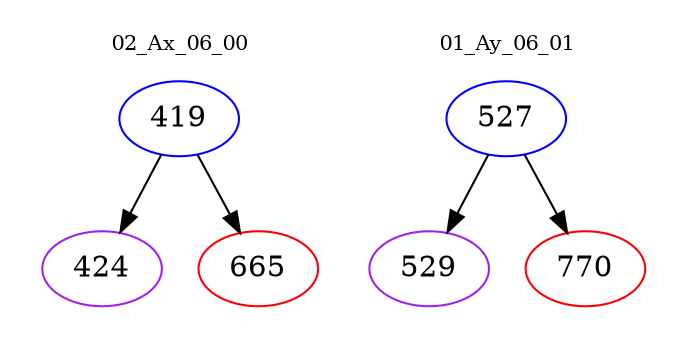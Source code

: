 digraph{
subgraph cluster_0 {
color = white
label = "02_Ax_06_00";
fontsize=10;
T0_419 [label="419", color="blue"]
T0_419 -> T0_424 [color="black"]
T0_424 [label="424", color="purple"]
T0_419 -> T0_665 [color="black"]
T0_665 [label="665", color="red"]
}
subgraph cluster_1 {
color = white
label = "01_Ay_06_01";
fontsize=10;
T1_527 [label="527", color="blue"]
T1_527 -> T1_529 [color="black"]
T1_529 [label="529", color="purple"]
T1_527 -> T1_770 [color="black"]
T1_770 [label="770", color="red"]
}
}

